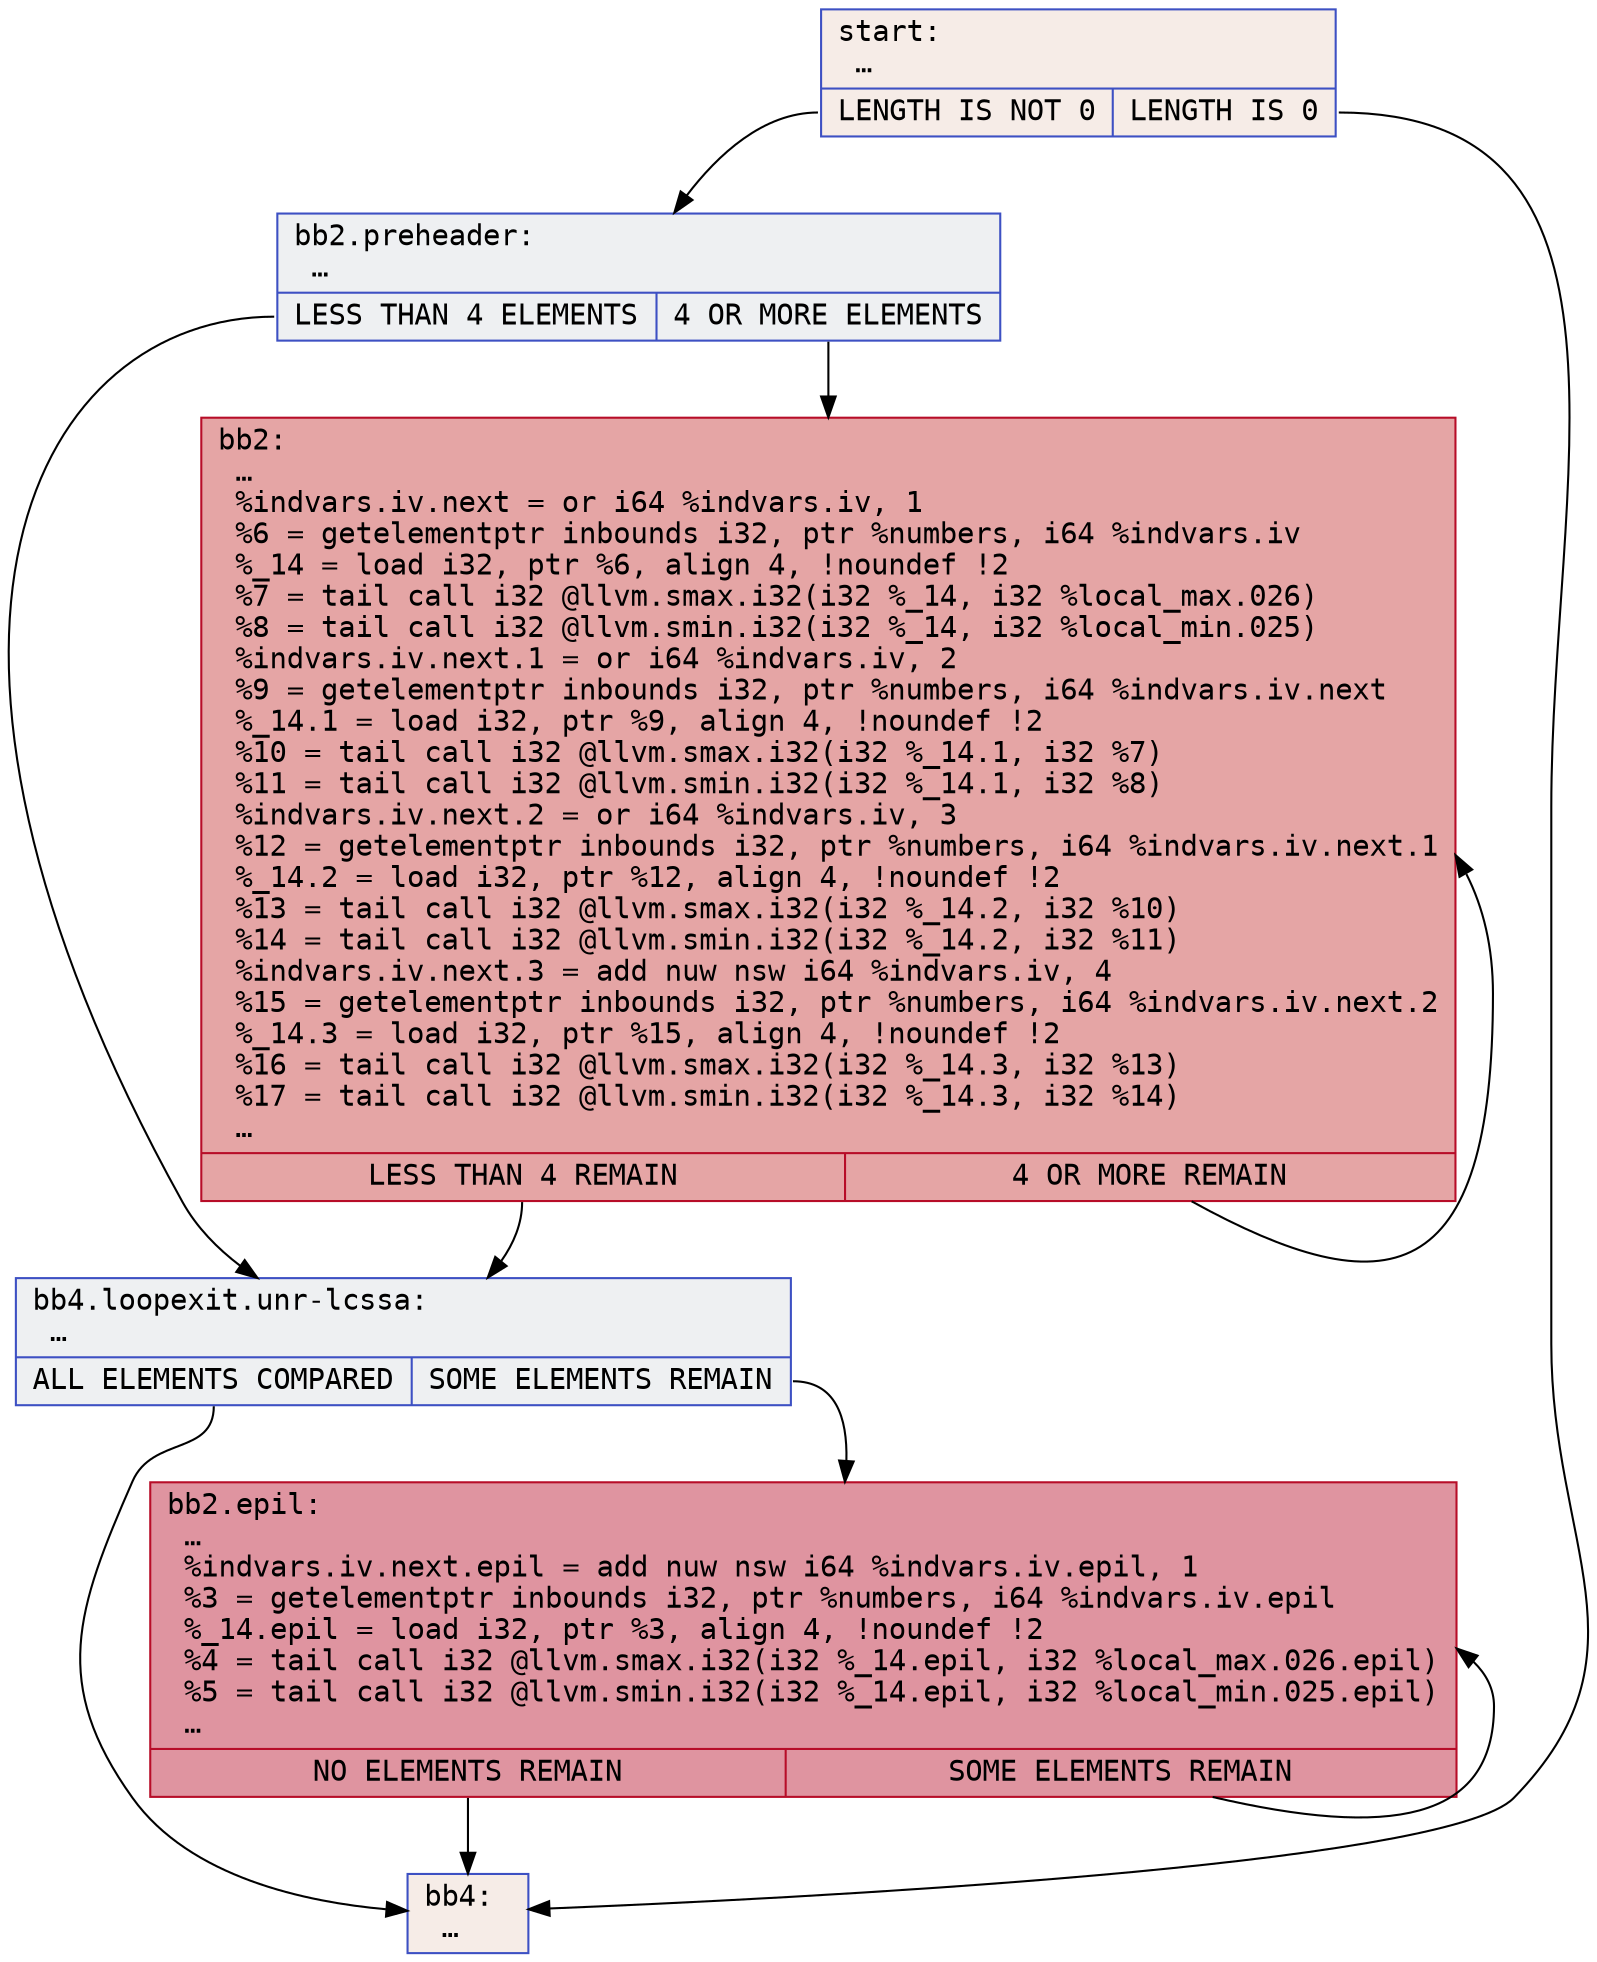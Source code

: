 digraph "LLVM CFG for minmax function optimized for speed" {
    node [fontname = "IBM Plex Mono, monospace";];
    Node0x4ec4d0 [shape = record;color = "#3d50c3ff";style = filled;fillcolor = "#ead5c970";label = "{start:\l  …\l|{<s0>LENGTH IS NOT 0|<s1>LENGTH IS 0}}";];
    Node0x4ec4d0:s0 -> Node0x4ecbb0;
    Node0x4ec4d0:s1 -> Node0x4ecc30;
    Node0x4ecbb0 [shape = record;color = "#3d50c3ff";style = filled;fillcolor = "#d9dce170";label = "{bb2.preheader:                                    \l  …\l|{<s0>LESS THAN 4 ELEMENTS |<s1>4 OR MORE ELEMENTS}}";];
    Node0x4ecbb0:s0 -> Node0x4ecf60;
    Node0x4ecbb0:s1 -> Node0x4ed1d0;
    Node0x4ecf60 [shape = record;color = "#3d50c3ff";style = filled;fillcolor = "#d9dce170";label = "{bb4.loopexit.unr-lcssa:                           \l  …\l|{<s0>ALL ELEMENTS COMPARED|<s1>SOME ELEMENTS REMAIN}}";];
    Node0x4ecf60:s0 -> Node0x4ecc30;
    Node0x4ecf60:s1 -> Node0x4edeb0;
    Node0x4edeb0 [shape = record;color = "#b70d28ff";style = filled;fillcolor = "#b70d2870";label = "{bb2.epil:                                         \l  …\l  %indvars.iv.next.epil = add nuw nsw i64 %indvars.iv.epil, 1\l  %3 = getelementptr inbounds i32, ptr %numbers, i64 %indvars.iv.epil\l  %_14.epil = load i32, ptr %3, align 4, !noundef !2\l  %4 = tail call i32 @llvm.smax.i32(i32 %_14.epil, i32 %local_max.026.epil)\l  %5 = tail call i32 @llvm.smin.i32(i32 %_14.epil, i32 %local_min.025.epil)\l  …\l|{<s0>NO ELEMENTS REMAIN|<s1>SOME ELEMENTS REMAIN}}";];
    Node0x4edeb0:s0 -> Node0x4ecc30;
    Node0x4edeb0:s1 -> Node0x4edeb0;
    Node0x4ecc30 [shape = record;color = "#3d50c3ff";style = filled;fillcolor = "#ead5c970";label = "{bb4:                                              \l  …\l}";];
    Node0x4ed1d0 [shape = record;color = "#b70d28ff";style = filled;fillcolor = "#c5333470";label = "{bb2:                                              \l  …\l  %indvars.iv.next = or i64 %indvars.iv, 1\l  %6 = getelementptr inbounds i32, ptr %numbers, i64 %indvars.iv\l  %_14 = load i32, ptr %6, align 4, !noundef !2\l  %7 = tail call i32 @llvm.smax.i32(i32 %_14, i32 %local_max.026)\l  %8 = tail call i32 @llvm.smin.i32(i32 %_14, i32 %local_min.025)\l  %indvars.iv.next.1 = or i64 %indvars.iv, 2\l  %9 = getelementptr inbounds i32, ptr %numbers, i64 %indvars.iv.next\l  %_14.1 = load i32, ptr %9, align 4, !noundef !2\l  %10 = tail call i32 @llvm.smax.i32(i32 %_14.1, i32 %7)\l  %11 = tail call i32 @llvm.smin.i32(i32 %_14.1, i32 %8)\l  %indvars.iv.next.2 = or i64 %indvars.iv, 3\l  %12 = getelementptr inbounds i32, ptr %numbers, i64 %indvars.iv.next.1\l  %_14.2 = load i32, ptr %12, align 4, !noundef !2\l  %13 = tail call i32 @llvm.smax.i32(i32 %_14.2, i32 %10)\l  %14 = tail call i32 @llvm.smin.i32(i32 %_14.2, i32 %11)\l  %indvars.iv.next.3 = add nuw nsw i64 %indvars.iv, 4\l  %15 = getelementptr inbounds i32, ptr %numbers, i64 %indvars.iv.next.2\l  %_14.3 = load i32, ptr %15, align 4, !noundef !2\l  %16 = tail call i32 @llvm.smax.i32(i32 %_14.3, i32 %13)\l  %17 = tail call i32 @llvm.smin.i32(i32 %_14.3, i32 %14)\l  …\l|{<s0>LESS THAN 4 REMAIN|<s1>4 OR MORE REMAIN}}";];
    Node0x4ed1d0:s0 -> Node0x4ecf60;
    Node0x4ed1d0:s1 -> Node0x4ed1d0;
}
